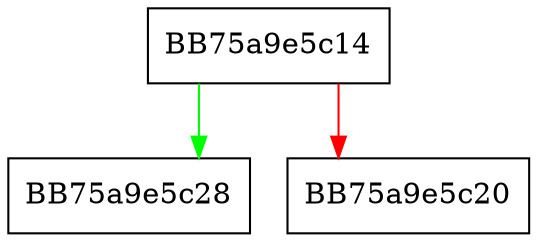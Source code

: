 digraph GetScanResultsByModule {
  node [shape="box"];
  graph [splines=ortho];
  BB75a9e5c14 -> BB75a9e5c28 [color="green"];
  BB75a9e5c14 -> BB75a9e5c20 [color="red"];
}